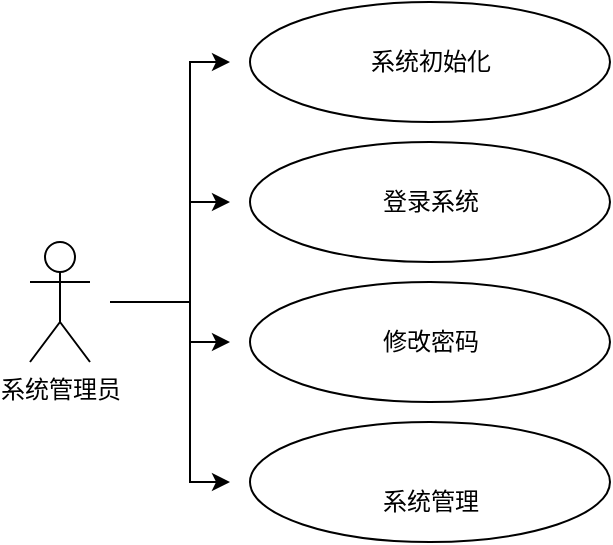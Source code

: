 <mxfile version="15.3.8" type="github" pages="3">
  <diagram id="hZPbQjz2teNgzwlmYUkK" name="sys_manager_00">
    <mxGraphModel dx="711" dy="381" grid="1" gridSize="10" guides="1" tooltips="1" connect="1" arrows="1" fold="1" page="1" pageScale="1" pageWidth="1920" pageHeight="1200" math="0" shadow="0">
      <root>
        <mxCell id="0" />
        <mxCell id="1" parent="0" />
        <mxCell id="6OKLoz5QRYWBKXCcHKRh-4" value="" style="edgeStyle=orthogonalEdgeStyle;rounded=0;orthogonalLoop=1;jettySize=auto;html=1;" edge="1" parent="1">
          <mxGeometry relative="1" as="geometry">
            <mxPoint x="480" y="190" as="sourcePoint" />
            <mxPoint x="540" y="70" as="targetPoint" />
            <Array as="points">
              <mxPoint x="480" y="190" />
              <mxPoint x="520" y="190" />
              <mxPoint x="520" y="70" />
            </Array>
          </mxGeometry>
        </mxCell>
        <mxCell id="6OKLoz5QRYWBKXCcHKRh-17" value="" style="rounded=0;orthogonalLoop=1;jettySize=auto;html=1;edgeStyle=orthogonalEdgeStyle;elbow=vertical;" edge="1" parent="1">
          <mxGeometry relative="1" as="geometry">
            <mxPoint x="480" y="190" as="sourcePoint" />
            <mxPoint x="540" y="280" as="targetPoint" />
            <Array as="points">
              <mxPoint x="520" y="190" />
              <mxPoint x="520" y="280" />
            </Array>
          </mxGeometry>
        </mxCell>
        <mxCell id="6OKLoz5QRYWBKXCcHKRh-18" value="" style="edgeStyle=orthogonalEdgeStyle;rounded=0;orthogonalLoop=1;jettySize=auto;html=1;" edge="1" parent="1">
          <mxGeometry relative="1" as="geometry">
            <mxPoint x="480" y="190" as="sourcePoint" />
            <mxPoint x="540" y="140" as="targetPoint" />
            <Array as="points">
              <mxPoint x="520" y="190" />
              <mxPoint x="520" y="140" />
            </Array>
          </mxGeometry>
        </mxCell>
        <mxCell id="epeRU77rmkTxnslmgX97-5" value="" style="edgeStyle=orthogonalEdgeStyle;rounded=0;orthogonalLoop=1;jettySize=auto;html=1;" edge="1" parent="1">
          <mxGeometry relative="1" as="geometry">
            <mxPoint x="480" y="190" as="sourcePoint" />
            <mxPoint x="540" y="210" as="targetPoint" />
            <Array as="points">
              <mxPoint x="520" y="190" />
              <mxPoint x="520" y="210" />
            </Array>
          </mxGeometry>
        </mxCell>
        <mxCell id="6OKLoz5QRYWBKXCcHKRh-1" value="系统管理员" style="shape=umlActor;verticalLabelPosition=bottom;verticalAlign=top;html=1;" vertex="1" parent="1">
          <mxGeometry x="440" y="160" width="30" height="60" as="geometry" />
        </mxCell>
        <mxCell id="6OKLoz5QRYWBKXCcHKRh-3" value="" style="ellipse;whiteSpace=wrap;html=1;verticalAlign=top;" vertex="1" parent="1">
          <mxGeometry x="550" y="40" width="180" height="60" as="geometry" />
        </mxCell>
        <mxCell id="6OKLoz5QRYWBKXCcHKRh-7" value="系统初始化" style="text;html=1;align=center;verticalAlign=middle;resizable=0;points=[];autosize=1;strokeColor=none;fillColor=none;" vertex="1" parent="1">
          <mxGeometry x="600" y="60" width="80" height="20" as="geometry" />
        </mxCell>
        <mxCell id="6OKLoz5QRYWBKXCcHKRh-10" value="" style="ellipse;whiteSpace=wrap;html=1;verticalAlign=top;" vertex="1" parent="1">
          <mxGeometry x="550" y="110" width="180" height="60" as="geometry" />
        </mxCell>
        <mxCell id="6OKLoz5QRYWBKXCcHKRh-11" value="登录系统" style="text;html=1;align=center;verticalAlign=middle;resizable=0;points=[];autosize=1;strokeColor=none;fillColor=none;" vertex="1" parent="1">
          <mxGeometry x="610" y="130" width="60" height="20" as="geometry" />
        </mxCell>
        <mxCell id="6OKLoz5QRYWBKXCcHKRh-12" value="" style="ellipse;whiteSpace=wrap;html=1;verticalAlign=top;" vertex="1" parent="1">
          <mxGeometry x="550" y="250" width="180" height="60" as="geometry" />
        </mxCell>
        <mxCell id="6OKLoz5QRYWBKXCcHKRh-13" value="系统管理" style="text;html=1;align=center;verticalAlign=middle;resizable=0;points=[];autosize=1;strokeColor=none;fillColor=none;" vertex="1" parent="1">
          <mxGeometry x="610" y="280" width="60" height="20" as="geometry" />
        </mxCell>
        <mxCell id="epeRU77rmkTxnslmgX97-1" value="" style="ellipse;whiteSpace=wrap;html=1;verticalAlign=top;" vertex="1" parent="1">
          <mxGeometry x="550" y="180" width="180" height="60" as="geometry" />
        </mxCell>
        <mxCell id="epeRU77rmkTxnslmgX97-2" value="修改密码" style="text;html=1;align=center;verticalAlign=middle;resizable=0;points=[];autosize=1;strokeColor=none;fillColor=none;" vertex="1" parent="1">
          <mxGeometry x="610" y="200" width="60" height="20" as="geometry" />
        </mxCell>
      </root>
    </mxGraphModel>
  </diagram>
  <diagram id="WIw9e9frKtVNSH9nVA7h" name="sys_manager_10">
    <mxGraphModel dx="711" dy="381" grid="1" gridSize="10" guides="1" tooltips="1" connect="1" arrows="1" fold="1" page="1" pageScale="1" pageWidth="1920" pageHeight="1200" math="0" shadow="0">
      <root>
        <mxCell id="LGRGH655CSchLwy6N6ty-0" />
        <mxCell id="LGRGH655CSchLwy6N6ty-1" parent="LGRGH655CSchLwy6N6ty-0" />
        <mxCell id="LGRGH655CSchLwy6N6ty-4" value="" style="edgeStyle=orthogonalEdgeStyle;rounded=0;orthogonalLoop=1;jettySize=auto;html=1;" edge="1" parent="LGRGH655CSchLwy6N6ty-1" source="LGRGH655CSchLwy6N6ty-5">
          <mxGeometry relative="1" as="geometry">
            <mxPoint x="540" y="190" as="targetPoint" />
          </mxGeometry>
        </mxCell>
        <mxCell id="LGRGH655CSchLwy6N6ty-5" value="系统管理员" style="shape=umlActor;verticalLabelPosition=bottom;verticalAlign=top;html=1;" vertex="1" parent="LGRGH655CSchLwy6N6ty-1">
          <mxGeometry x="440" y="160" width="30" height="60" as="geometry" />
        </mxCell>
        <mxCell id="LGRGH655CSchLwy6N6ty-8" value="" style="edgeStyle=orthogonalEdgeStyle;rounded=0;orthogonalLoop=1;jettySize=auto;html=1;exitX=1;exitY=0.5;exitDx=0;exitDy=0;" edge="1" parent="LGRGH655CSchLwy6N6ty-1" source="LGRGH655CSchLwy6N6ty-10" target="LGRGH655CSchLwy6N6ty-14">
          <mxGeometry relative="1" as="geometry" />
        </mxCell>
        <mxCell id="LGRGH655CSchLwy6N6ty-9" value="" style="edgeStyle=orthogonalEdgeStyle;rounded=0;orthogonalLoop=1;jettySize=auto;html=1;" edge="1" parent="LGRGH655CSchLwy6N6ty-1" source="LGRGH655CSchLwy6N6ty-10" target="LGRGH655CSchLwy6N6ty-16">
          <mxGeometry relative="1" as="geometry" />
        </mxCell>
        <mxCell id="LGRGH655CSchLwy6N6ty-10" value="" style="ellipse;whiteSpace=wrap;html=1;verticalAlign=top;" vertex="1" parent="LGRGH655CSchLwy6N6ty-1">
          <mxGeometry x="550" y="160" width="180" height="60" as="geometry" />
        </mxCell>
        <mxCell id="LGRGH655CSchLwy6N6ty-11" value="修改密码" style="text;html=1;align=center;verticalAlign=middle;resizable=0;points=[];autosize=1;strokeColor=none;fillColor=none;" vertex="1" parent="LGRGH655CSchLwy6N6ty-1">
          <mxGeometry x="610" y="180" width="60" height="20" as="geometry" />
        </mxCell>
        <mxCell id="LGRGH655CSchLwy6N6ty-14" value="" style="ellipse;whiteSpace=wrap;html=1;verticalAlign=top;" vertex="1" parent="LGRGH655CSchLwy6N6ty-1">
          <mxGeometry x="800" y="120" width="180" height="60" as="geometry" />
        </mxCell>
        <mxCell id="LGRGH655CSchLwy6N6ty-15" value="首次登录修改密码进入系统" style="text;html=1;align=center;verticalAlign=middle;resizable=0;points=[];autosize=1;strokeColor=none;fillColor=none;" vertex="1" parent="LGRGH655CSchLwy6N6ty-1">
          <mxGeometry x="810" y="140" width="160" height="20" as="geometry" />
        </mxCell>
        <mxCell id="LGRGH655CSchLwy6N6ty-16" value="" style="ellipse;whiteSpace=wrap;html=1;verticalAlign=top;" vertex="1" parent="LGRGH655CSchLwy6N6ty-1">
          <mxGeometry x="800" y="190" width="180" height="60" as="geometry" />
        </mxCell>
        <mxCell id="LGRGH655CSchLwy6N6ty-17" value="非首次登录后修改密码" style="text;html=1;align=center;verticalAlign=middle;resizable=0;points=[];autosize=1;strokeColor=none;fillColor=none;" vertex="1" parent="LGRGH655CSchLwy6N6ty-1">
          <mxGeometry x="820" y="210" width="140" height="20" as="geometry" />
        </mxCell>
      </root>
    </mxGraphModel>
  </diagram>
  <diagram id="LtYkvaE_vi5jjCfZ22qR" name="sys_manager_11">
    <mxGraphModel dx="1422" dy="761" grid="1" gridSize="10" guides="1" tooltips="1" connect="1" arrows="1" fold="1" page="1" pageScale="1" pageWidth="1920" pageHeight="1200" math="0" shadow="0">
      <root>
        <mxCell id="qFUhUoFra0QCx2b-uVbG-0" />
        <mxCell id="qFUhUoFra0QCx2b-uVbG-1" parent="qFUhUoFra0QCx2b-uVbG-0" />
        <mxCell id="j0zdqZ4gvTMgkpvPAREg-0" value="" style="edgeStyle=orthogonalEdgeStyle;rounded=0;orthogonalLoop=1;jettySize=auto;html=1;" edge="1" parent="qFUhUoFra0QCx2b-uVbG-1" source="j0zdqZ4gvTMgkpvPAREg-3">
          <mxGeometry relative="1" as="geometry">
            <mxPoint x="540" y="110" as="targetPoint" />
            <Array as="points">
              <mxPoint x="520" y="190" />
              <mxPoint x="520" y="110" />
            </Array>
          </mxGeometry>
        </mxCell>
        <mxCell id="j0zdqZ4gvTMgkpvPAREg-1" value="" style="rounded=0;orthogonalLoop=1;jettySize=auto;html=1;edgeStyle=orthogonalEdgeStyle;elbow=vertical;" edge="1" parent="qFUhUoFra0QCx2b-uVbG-1">
          <mxGeometry relative="1" as="geometry">
            <mxPoint x="470" y="190" as="sourcePoint" />
            <mxPoint x="540" y="268" as="targetPoint" />
            <Array as="points">
              <mxPoint x="520" y="190" />
              <mxPoint x="520" y="268" />
            </Array>
          </mxGeometry>
        </mxCell>
        <mxCell id="j0zdqZ4gvTMgkpvPAREg-2" value="" style="edgeStyle=orthogonalEdgeStyle;rounded=0;orthogonalLoop=1;jettySize=auto;html=1;" edge="1" parent="qFUhUoFra0QCx2b-uVbG-1" source="j0zdqZ4gvTMgkpvPAREg-3">
          <mxGeometry relative="1" as="geometry">
            <mxPoint x="540" y="190" as="targetPoint" />
          </mxGeometry>
        </mxCell>
        <mxCell id="j0zdqZ4gvTMgkpvPAREg-3" value="系统管理员" style="shape=umlActor;verticalLabelPosition=bottom;verticalAlign=top;html=1;" vertex="1" parent="qFUhUoFra0QCx2b-uVbG-1">
          <mxGeometry x="440" y="160" width="30" height="60" as="geometry" />
        </mxCell>
        <mxCell id="j0zdqZ4gvTMgkpvPAREg-4" value="" style="ellipse;whiteSpace=wrap;html=1;verticalAlign=top;" vertex="1" parent="qFUhUoFra0QCx2b-uVbG-1">
          <mxGeometry x="550" y="80" width="180" height="60" as="geometry" />
        </mxCell>
        <mxCell id="j0zdqZ4gvTMgkpvPAREg-5" value="系统首次运行初始化" style="text;html=1;align=center;verticalAlign=middle;resizable=0;points=[];autosize=1;strokeColor=none;fillColor=none;" vertex="1" parent="qFUhUoFra0QCx2b-uVbG-1">
          <mxGeometry x="580" y="100" width="120" height="20" as="geometry" />
        </mxCell>
        <mxCell id="j0zdqZ4gvTMgkpvPAREg-6" value="" style="edgeStyle=orthogonalEdgeStyle;rounded=0;orthogonalLoop=1;jettySize=auto;html=1;exitX=1;exitY=0.5;exitDx=0;exitDy=0;" edge="1" parent="qFUhUoFra0QCx2b-uVbG-1" source="j0zdqZ4gvTMgkpvPAREg-8" target="j0zdqZ4gvTMgkpvPAREg-12">
          <mxGeometry relative="1" as="geometry" />
        </mxCell>
        <mxCell id="j0zdqZ4gvTMgkpvPAREg-7" value="" style="edgeStyle=orthogonalEdgeStyle;rounded=0;orthogonalLoop=1;jettySize=auto;html=1;" edge="1" parent="qFUhUoFra0QCx2b-uVbG-1" source="j0zdqZ4gvTMgkpvPAREg-8" target="j0zdqZ4gvTMgkpvPAREg-14">
          <mxGeometry relative="1" as="geometry" />
        </mxCell>
        <mxCell id="j0zdqZ4gvTMgkpvPAREg-8" value="" style="ellipse;whiteSpace=wrap;html=1;verticalAlign=top;" vertex="1" parent="qFUhUoFra0QCx2b-uVbG-1">
          <mxGeometry x="550" y="160" width="180" height="60" as="geometry" />
        </mxCell>
        <mxCell id="j0zdqZ4gvTMgkpvPAREg-9" value="首次登录修改密码" style="text;html=1;align=center;verticalAlign=middle;resizable=0;points=[];autosize=1;strokeColor=none;fillColor=none;" vertex="1" parent="qFUhUoFra0QCx2b-uVbG-1">
          <mxGeometry x="585" y="180" width="110" height="20" as="geometry" />
        </mxCell>
        <mxCell id="j0zdqZ4gvTMgkpvPAREg-10" value="" style="ellipse;whiteSpace=wrap;html=1;verticalAlign=top;" vertex="1" parent="qFUhUoFra0QCx2b-uVbG-1">
          <mxGeometry x="550" y="240" width="180" height="60" as="geometry" />
        </mxCell>
        <mxCell id="j0zdqZ4gvTMgkpvPAREg-11" value="系统管理" style="text;html=1;align=center;verticalAlign=middle;resizable=0;points=[];autosize=1;strokeColor=none;fillColor=none;" vertex="1" parent="qFUhUoFra0QCx2b-uVbG-1">
          <mxGeometry x="610" y="260" width="60" height="20" as="geometry" />
        </mxCell>
        <mxCell id="j0zdqZ4gvTMgkpvPAREg-12" value="" style="ellipse;whiteSpace=wrap;html=1;verticalAlign=top;" vertex="1" parent="qFUhUoFra0QCx2b-uVbG-1">
          <mxGeometry x="800" y="120" width="180" height="60" as="geometry" />
        </mxCell>
        <mxCell id="j0zdqZ4gvTMgkpvPAREg-13" value="登录系统后台" style="text;html=1;align=center;verticalAlign=middle;resizable=0;points=[];autosize=1;strokeColor=none;fillColor=none;" vertex="1" parent="qFUhUoFra0QCx2b-uVbG-1">
          <mxGeometry x="845" y="140" width="90" height="20" as="geometry" />
        </mxCell>
        <mxCell id="j0zdqZ4gvTMgkpvPAREg-14" value="" style="ellipse;whiteSpace=wrap;html=1;verticalAlign=top;" vertex="1" parent="qFUhUoFra0QCx2b-uVbG-1">
          <mxGeometry x="800" y="190" width="180" height="60" as="geometry" />
        </mxCell>
        <mxCell id="j0zdqZ4gvTMgkpvPAREg-15" value="首次修改密码" style="text;html=1;align=center;verticalAlign=middle;resizable=0;points=[];autosize=1;strokeColor=none;fillColor=none;" vertex="1" parent="qFUhUoFra0QCx2b-uVbG-1">
          <mxGeometry x="845" y="210" width="90" height="20" as="geometry" />
        </mxCell>
      </root>
    </mxGraphModel>
  </diagram>
</mxfile>
